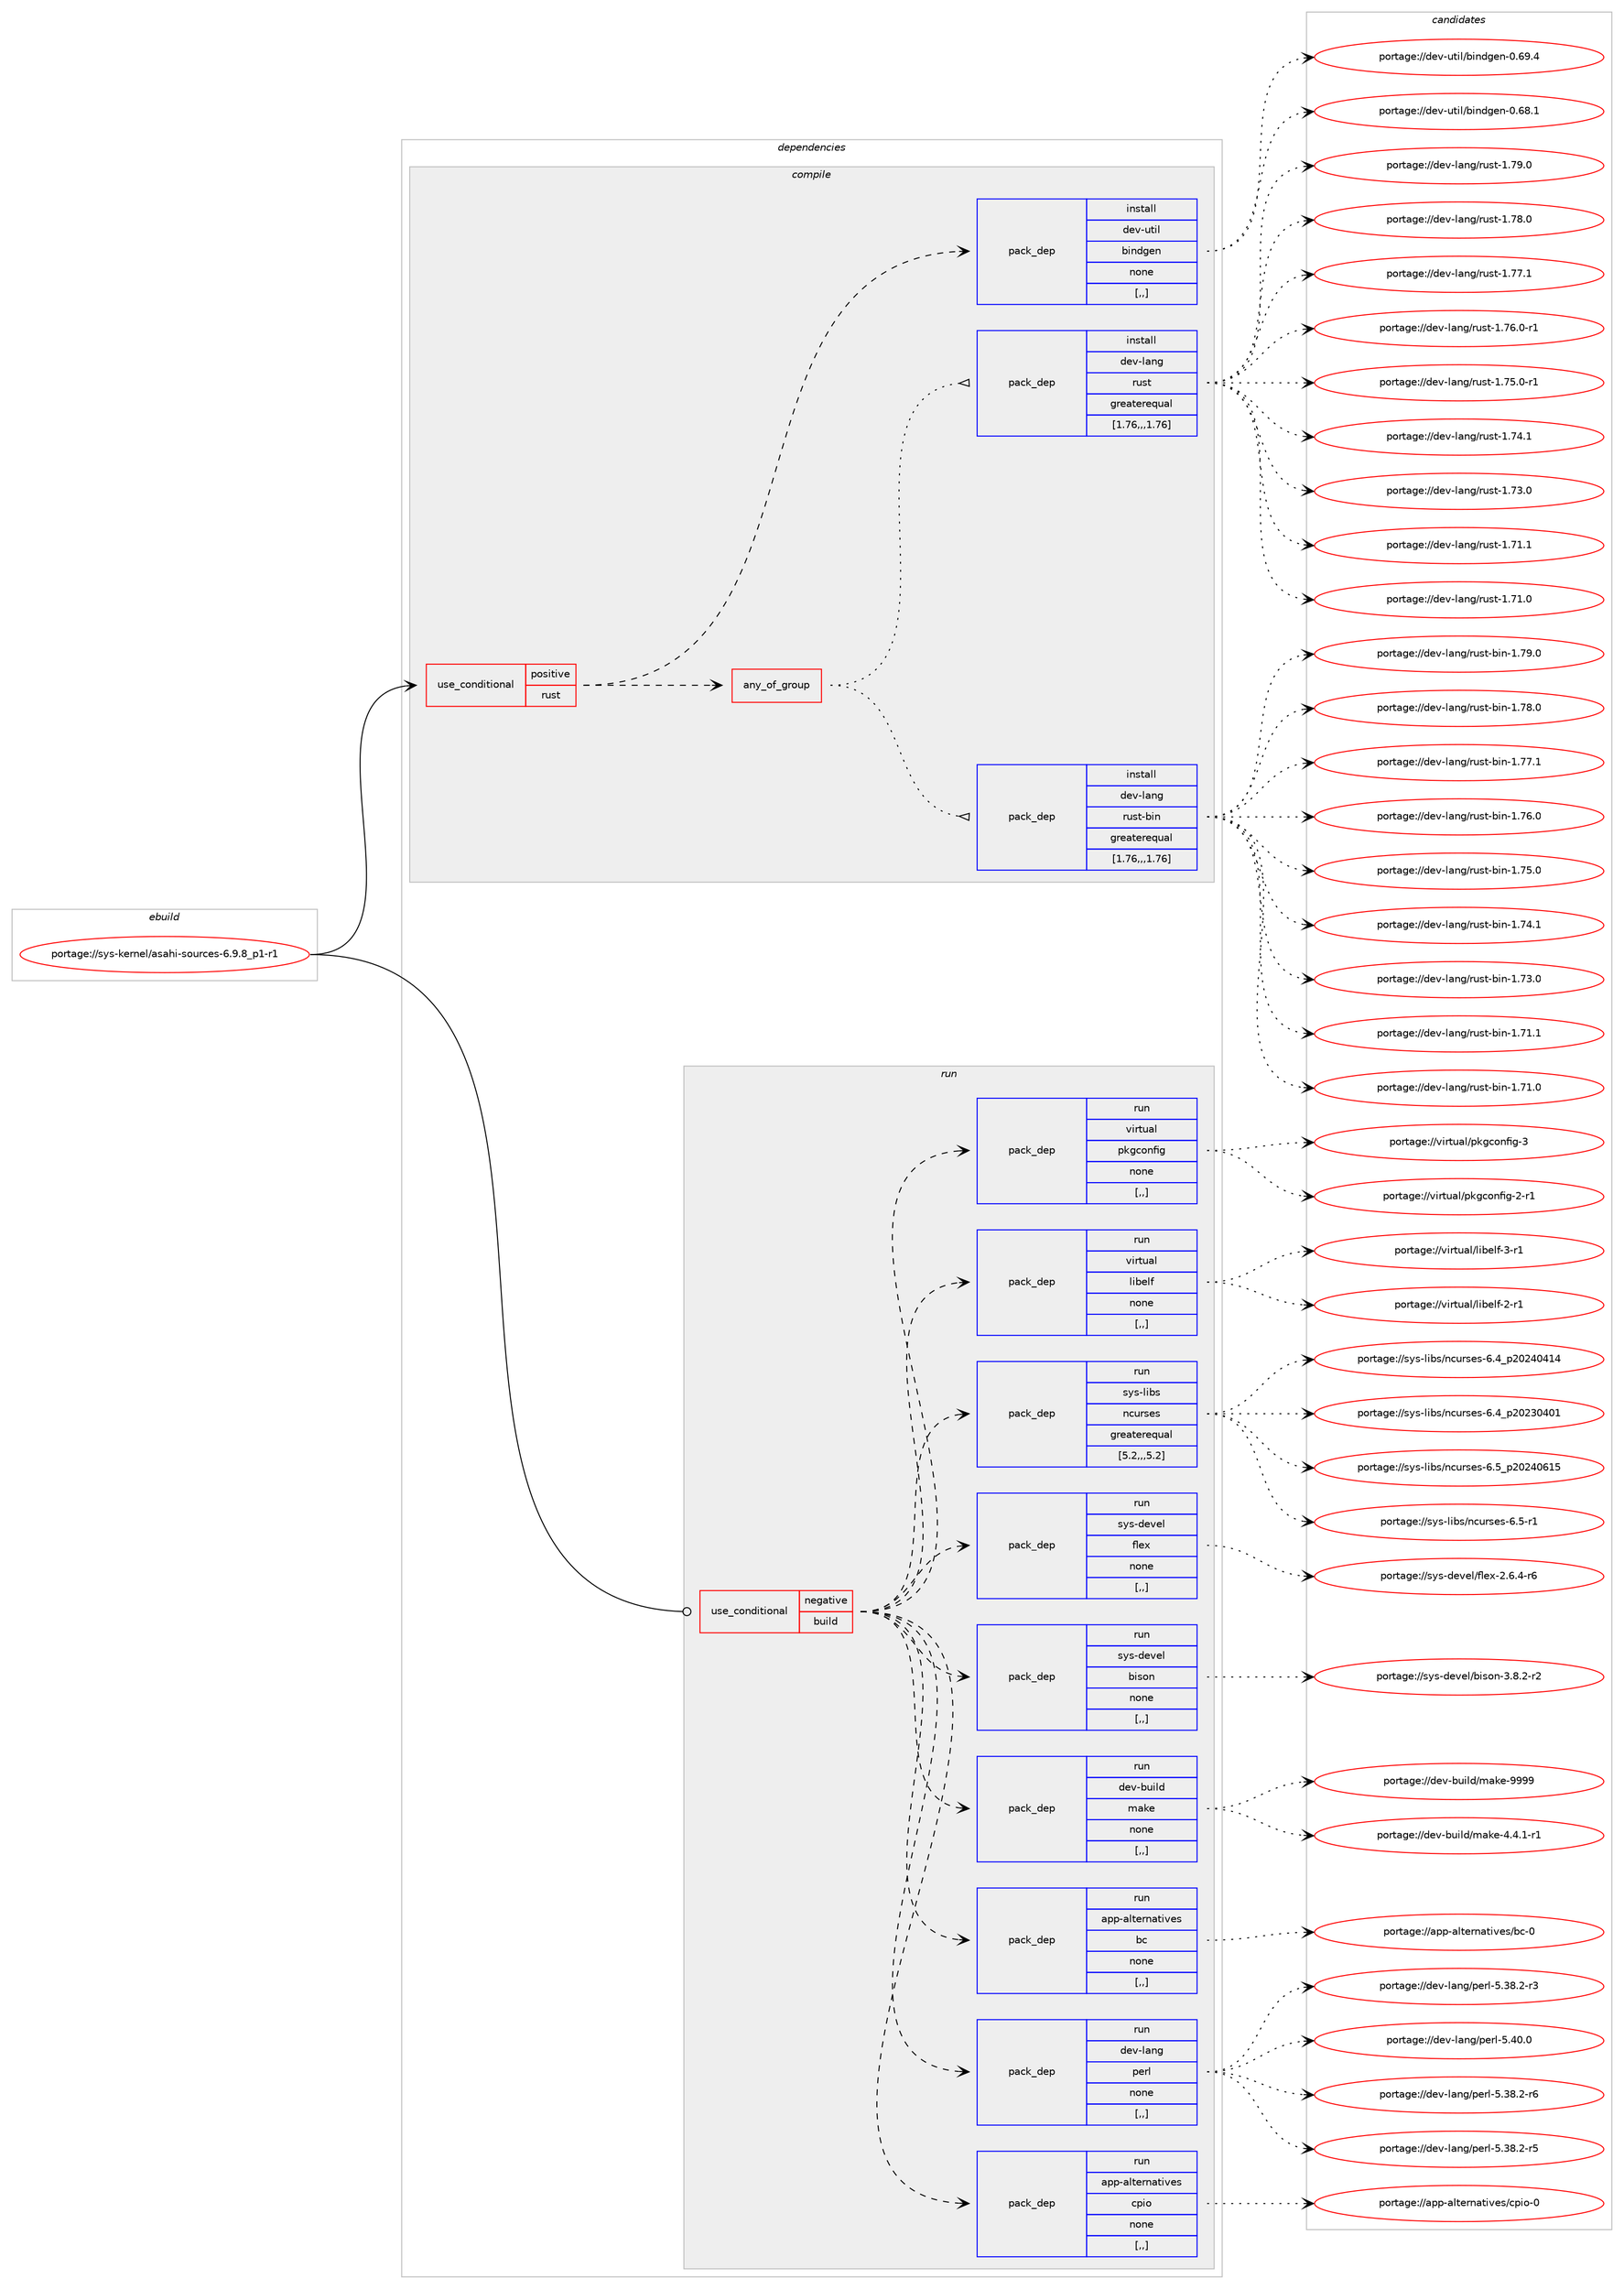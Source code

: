 digraph prolog {

# *************
# Graph options
# *************

newrank=true;
concentrate=true;
compound=true;
graph [rankdir=LR,fontname=Helvetica,fontsize=10,ranksep=1.5];#, ranksep=2.5, nodesep=0.2];
edge  [arrowhead=vee];
node  [fontname=Helvetica,fontsize=10];

# **********
# The ebuild
# **********

subgraph cluster_leftcol {
color=gray;
label=<<i>ebuild</i>>;
id [label="portage://sys-kernel/asahi-sources-6.9.8_p1-r1", color=red, width=4, href="../sys-kernel/asahi-sources-6.9.8_p1-r1.svg"];
}

# ****************
# The dependencies
# ****************

subgraph cluster_midcol {
color=gray;
label=<<i>dependencies</i>>;
subgraph cluster_compile {
fillcolor="#eeeeee";
style=filled;
label=<<i>compile</i>>;
subgraph cond116730 {
dependency437955 [label=<<TABLE BORDER="0" CELLBORDER="1" CELLSPACING="0" CELLPADDING="4"><TR><TD ROWSPAN="3" CELLPADDING="10">use_conditional</TD></TR><TR><TD>positive</TD></TR><TR><TD>rust</TD></TR></TABLE>>, shape=none, color=red];
subgraph any2742 {
dependency437956 [label=<<TABLE BORDER="0" CELLBORDER="1" CELLSPACING="0" CELLPADDING="4"><TR><TD CELLPADDING="10">any_of_group</TD></TR></TABLE>>, shape=none, color=red];subgraph pack318254 {
dependency437957 [label=<<TABLE BORDER="0" CELLBORDER="1" CELLSPACING="0" CELLPADDING="4" WIDTH="220"><TR><TD ROWSPAN="6" CELLPADDING="30">pack_dep</TD></TR><TR><TD WIDTH="110">install</TD></TR><TR><TD>dev-lang</TD></TR><TR><TD>rust-bin</TD></TR><TR><TD>greaterequal</TD></TR><TR><TD>[1.76,,,1.76]</TD></TR></TABLE>>, shape=none, color=blue];
}
dependency437956:e -> dependency437957:w [weight=20,style="dotted",arrowhead="oinv"];
subgraph pack318255 {
dependency437958 [label=<<TABLE BORDER="0" CELLBORDER="1" CELLSPACING="0" CELLPADDING="4" WIDTH="220"><TR><TD ROWSPAN="6" CELLPADDING="30">pack_dep</TD></TR><TR><TD WIDTH="110">install</TD></TR><TR><TD>dev-lang</TD></TR><TR><TD>rust</TD></TR><TR><TD>greaterequal</TD></TR><TR><TD>[1.76,,,1.76]</TD></TR></TABLE>>, shape=none, color=blue];
}
dependency437956:e -> dependency437958:w [weight=20,style="dotted",arrowhead="oinv"];
}
dependency437955:e -> dependency437956:w [weight=20,style="dashed",arrowhead="vee"];
subgraph pack318256 {
dependency437959 [label=<<TABLE BORDER="0" CELLBORDER="1" CELLSPACING="0" CELLPADDING="4" WIDTH="220"><TR><TD ROWSPAN="6" CELLPADDING="30">pack_dep</TD></TR><TR><TD WIDTH="110">install</TD></TR><TR><TD>dev-util</TD></TR><TR><TD>bindgen</TD></TR><TR><TD>none</TD></TR><TR><TD>[,,]</TD></TR></TABLE>>, shape=none, color=blue];
}
dependency437955:e -> dependency437959:w [weight=20,style="dashed",arrowhead="vee"];
}
id:e -> dependency437955:w [weight=20,style="solid",arrowhead="vee"];
}
subgraph cluster_compileandrun {
fillcolor="#eeeeee";
style=filled;
label=<<i>compile and run</i>>;
}
subgraph cluster_run {
fillcolor="#eeeeee";
style=filled;
label=<<i>run</i>>;
subgraph cond116731 {
dependency437960 [label=<<TABLE BORDER="0" CELLBORDER="1" CELLSPACING="0" CELLPADDING="4"><TR><TD ROWSPAN="3" CELLPADDING="10">use_conditional</TD></TR><TR><TD>negative</TD></TR><TR><TD>build</TD></TR></TABLE>>, shape=none, color=red];
subgraph pack318257 {
dependency437961 [label=<<TABLE BORDER="0" CELLBORDER="1" CELLSPACING="0" CELLPADDING="4" WIDTH="220"><TR><TD ROWSPAN="6" CELLPADDING="30">pack_dep</TD></TR><TR><TD WIDTH="110">run</TD></TR><TR><TD>app-alternatives</TD></TR><TR><TD>cpio</TD></TR><TR><TD>none</TD></TR><TR><TD>[,,]</TD></TR></TABLE>>, shape=none, color=blue];
}
dependency437960:e -> dependency437961:w [weight=20,style="dashed",arrowhead="vee"];
subgraph pack318258 {
dependency437962 [label=<<TABLE BORDER="0" CELLBORDER="1" CELLSPACING="0" CELLPADDING="4" WIDTH="220"><TR><TD ROWSPAN="6" CELLPADDING="30">pack_dep</TD></TR><TR><TD WIDTH="110">run</TD></TR><TR><TD>dev-lang</TD></TR><TR><TD>perl</TD></TR><TR><TD>none</TD></TR><TR><TD>[,,]</TD></TR></TABLE>>, shape=none, color=blue];
}
dependency437960:e -> dependency437962:w [weight=20,style="dashed",arrowhead="vee"];
subgraph pack318259 {
dependency437963 [label=<<TABLE BORDER="0" CELLBORDER="1" CELLSPACING="0" CELLPADDING="4" WIDTH="220"><TR><TD ROWSPAN="6" CELLPADDING="30">pack_dep</TD></TR><TR><TD WIDTH="110">run</TD></TR><TR><TD>app-alternatives</TD></TR><TR><TD>bc</TD></TR><TR><TD>none</TD></TR><TR><TD>[,,]</TD></TR></TABLE>>, shape=none, color=blue];
}
dependency437960:e -> dependency437963:w [weight=20,style="dashed",arrowhead="vee"];
subgraph pack318260 {
dependency437964 [label=<<TABLE BORDER="0" CELLBORDER="1" CELLSPACING="0" CELLPADDING="4" WIDTH="220"><TR><TD ROWSPAN="6" CELLPADDING="30">pack_dep</TD></TR><TR><TD WIDTH="110">run</TD></TR><TR><TD>dev-build</TD></TR><TR><TD>make</TD></TR><TR><TD>none</TD></TR><TR><TD>[,,]</TD></TR></TABLE>>, shape=none, color=blue];
}
dependency437960:e -> dependency437964:w [weight=20,style="dashed",arrowhead="vee"];
subgraph pack318261 {
dependency437965 [label=<<TABLE BORDER="0" CELLBORDER="1" CELLSPACING="0" CELLPADDING="4" WIDTH="220"><TR><TD ROWSPAN="6" CELLPADDING="30">pack_dep</TD></TR><TR><TD WIDTH="110">run</TD></TR><TR><TD>sys-devel</TD></TR><TR><TD>bison</TD></TR><TR><TD>none</TD></TR><TR><TD>[,,]</TD></TR></TABLE>>, shape=none, color=blue];
}
dependency437960:e -> dependency437965:w [weight=20,style="dashed",arrowhead="vee"];
subgraph pack318262 {
dependency437966 [label=<<TABLE BORDER="0" CELLBORDER="1" CELLSPACING="0" CELLPADDING="4" WIDTH="220"><TR><TD ROWSPAN="6" CELLPADDING="30">pack_dep</TD></TR><TR><TD WIDTH="110">run</TD></TR><TR><TD>sys-devel</TD></TR><TR><TD>flex</TD></TR><TR><TD>none</TD></TR><TR><TD>[,,]</TD></TR></TABLE>>, shape=none, color=blue];
}
dependency437960:e -> dependency437966:w [weight=20,style="dashed",arrowhead="vee"];
subgraph pack318263 {
dependency437967 [label=<<TABLE BORDER="0" CELLBORDER="1" CELLSPACING="0" CELLPADDING="4" WIDTH="220"><TR><TD ROWSPAN="6" CELLPADDING="30">pack_dep</TD></TR><TR><TD WIDTH="110">run</TD></TR><TR><TD>sys-libs</TD></TR><TR><TD>ncurses</TD></TR><TR><TD>greaterequal</TD></TR><TR><TD>[5.2,,,5.2]</TD></TR></TABLE>>, shape=none, color=blue];
}
dependency437960:e -> dependency437967:w [weight=20,style="dashed",arrowhead="vee"];
subgraph pack318264 {
dependency437968 [label=<<TABLE BORDER="0" CELLBORDER="1" CELLSPACING="0" CELLPADDING="4" WIDTH="220"><TR><TD ROWSPAN="6" CELLPADDING="30">pack_dep</TD></TR><TR><TD WIDTH="110">run</TD></TR><TR><TD>virtual</TD></TR><TR><TD>libelf</TD></TR><TR><TD>none</TD></TR><TR><TD>[,,]</TD></TR></TABLE>>, shape=none, color=blue];
}
dependency437960:e -> dependency437968:w [weight=20,style="dashed",arrowhead="vee"];
subgraph pack318265 {
dependency437969 [label=<<TABLE BORDER="0" CELLBORDER="1" CELLSPACING="0" CELLPADDING="4" WIDTH="220"><TR><TD ROWSPAN="6" CELLPADDING="30">pack_dep</TD></TR><TR><TD WIDTH="110">run</TD></TR><TR><TD>virtual</TD></TR><TR><TD>pkgconfig</TD></TR><TR><TD>none</TD></TR><TR><TD>[,,]</TD></TR></TABLE>>, shape=none, color=blue];
}
dependency437960:e -> dependency437969:w [weight=20,style="dashed",arrowhead="vee"];
}
id:e -> dependency437960:w [weight=20,style="solid",arrowhead="odot"];
}
}

# **************
# The candidates
# **************

subgraph cluster_choices {
rank=same;
color=gray;
label=<<i>candidates</i>>;

subgraph choice318254 {
color=black;
nodesep=1;
choice100101118451089711010347114117115116459810511045494655574648 [label="portage://dev-lang/rust-bin-1.79.0", color=red, width=4,href="../dev-lang/rust-bin-1.79.0.svg"];
choice100101118451089711010347114117115116459810511045494655564648 [label="portage://dev-lang/rust-bin-1.78.0", color=red, width=4,href="../dev-lang/rust-bin-1.78.0.svg"];
choice100101118451089711010347114117115116459810511045494655554649 [label="portage://dev-lang/rust-bin-1.77.1", color=red, width=4,href="../dev-lang/rust-bin-1.77.1.svg"];
choice100101118451089711010347114117115116459810511045494655544648 [label="portage://dev-lang/rust-bin-1.76.0", color=red, width=4,href="../dev-lang/rust-bin-1.76.0.svg"];
choice100101118451089711010347114117115116459810511045494655534648 [label="portage://dev-lang/rust-bin-1.75.0", color=red, width=4,href="../dev-lang/rust-bin-1.75.0.svg"];
choice100101118451089711010347114117115116459810511045494655524649 [label="portage://dev-lang/rust-bin-1.74.1", color=red, width=4,href="../dev-lang/rust-bin-1.74.1.svg"];
choice100101118451089711010347114117115116459810511045494655514648 [label="portage://dev-lang/rust-bin-1.73.0", color=red, width=4,href="../dev-lang/rust-bin-1.73.0.svg"];
choice100101118451089711010347114117115116459810511045494655494649 [label="portage://dev-lang/rust-bin-1.71.1", color=red, width=4,href="../dev-lang/rust-bin-1.71.1.svg"];
choice100101118451089711010347114117115116459810511045494655494648 [label="portage://dev-lang/rust-bin-1.71.0", color=red, width=4,href="../dev-lang/rust-bin-1.71.0.svg"];
dependency437957:e -> choice100101118451089711010347114117115116459810511045494655574648:w [style=dotted,weight="100"];
dependency437957:e -> choice100101118451089711010347114117115116459810511045494655564648:w [style=dotted,weight="100"];
dependency437957:e -> choice100101118451089711010347114117115116459810511045494655554649:w [style=dotted,weight="100"];
dependency437957:e -> choice100101118451089711010347114117115116459810511045494655544648:w [style=dotted,weight="100"];
dependency437957:e -> choice100101118451089711010347114117115116459810511045494655534648:w [style=dotted,weight="100"];
dependency437957:e -> choice100101118451089711010347114117115116459810511045494655524649:w [style=dotted,weight="100"];
dependency437957:e -> choice100101118451089711010347114117115116459810511045494655514648:w [style=dotted,weight="100"];
dependency437957:e -> choice100101118451089711010347114117115116459810511045494655494649:w [style=dotted,weight="100"];
dependency437957:e -> choice100101118451089711010347114117115116459810511045494655494648:w [style=dotted,weight="100"];
}
subgraph choice318255 {
color=black;
nodesep=1;
choice10010111845108971101034711411711511645494655574648 [label="portage://dev-lang/rust-1.79.0", color=red, width=4,href="../dev-lang/rust-1.79.0.svg"];
choice10010111845108971101034711411711511645494655564648 [label="portage://dev-lang/rust-1.78.0", color=red, width=4,href="../dev-lang/rust-1.78.0.svg"];
choice10010111845108971101034711411711511645494655554649 [label="portage://dev-lang/rust-1.77.1", color=red, width=4,href="../dev-lang/rust-1.77.1.svg"];
choice100101118451089711010347114117115116454946555446484511449 [label="portage://dev-lang/rust-1.76.0-r1", color=red, width=4,href="../dev-lang/rust-1.76.0-r1.svg"];
choice100101118451089711010347114117115116454946555346484511449 [label="portage://dev-lang/rust-1.75.0-r1", color=red, width=4,href="../dev-lang/rust-1.75.0-r1.svg"];
choice10010111845108971101034711411711511645494655524649 [label="portage://dev-lang/rust-1.74.1", color=red, width=4,href="../dev-lang/rust-1.74.1.svg"];
choice10010111845108971101034711411711511645494655514648 [label="portage://dev-lang/rust-1.73.0", color=red, width=4,href="../dev-lang/rust-1.73.0.svg"];
choice10010111845108971101034711411711511645494655494649 [label="portage://dev-lang/rust-1.71.1", color=red, width=4,href="../dev-lang/rust-1.71.1.svg"];
choice10010111845108971101034711411711511645494655494648 [label="portage://dev-lang/rust-1.71.0", color=red, width=4,href="../dev-lang/rust-1.71.0.svg"];
dependency437958:e -> choice10010111845108971101034711411711511645494655574648:w [style=dotted,weight="100"];
dependency437958:e -> choice10010111845108971101034711411711511645494655564648:w [style=dotted,weight="100"];
dependency437958:e -> choice10010111845108971101034711411711511645494655554649:w [style=dotted,weight="100"];
dependency437958:e -> choice100101118451089711010347114117115116454946555446484511449:w [style=dotted,weight="100"];
dependency437958:e -> choice100101118451089711010347114117115116454946555346484511449:w [style=dotted,weight="100"];
dependency437958:e -> choice10010111845108971101034711411711511645494655524649:w [style=dotted,weight="100"];
dependency437958:e -> choice10010111845108971101034711411711511645494655514648:w [style=dotted,weight="100"];
dependency437958:e -> choice10010111845108971101034711411711511645494655494649:w [style=dotted,weight="100"];
dependency437958:e -> choice10010111845108971101034711411711511645494655494648:w [style=dotted,weight="100"];
}
subgraph choice318256 {
color=black;
nodesep=1;
choice10010111845117116105108479810511010010310111045484654574652 [label="portage://dev-util/bindgen-0.69.4", color=red, width=4,href="../dev-util/bindgen-0.69.4.svg"];
choice10010111845117116105108479810511010010310111045484654564649 [label="portage://dev-util/bindgen-0.68.1", color=red, width=4,href="../dev-util/bindgen-0.68.1.svg"];
dependency437959:e -> choice10010111845117116105108479810511010010310111045484654574652:w [style=dotted,weight="100"];
dependency437959:e -> choice10010111845117116105108479810511010010310111045484654564649:w [style=dotted,weight="100"];
}
subgraph choice318257 {
color=black;
nodesep=1;
choice9711211245971081161011141109711610511810111547991121051114548 [label="portage://app-alternatives/cpio-0", color=red, width=4,href="../app-alternatives/cpio-0.svg"];
dependency437961:e -> choice9711211245971081161011141109711610511810111547991121051114548:w [style=dotted,weight="100"];
}
subgraph choice318258 {
color=black;
nodesep=1;
choice10010111845108971101034711210111410845534652484648 [label="portage://dev-lang/perl-5.40.0", color=red, width=4,href="../dev-lang/perl-5.40.0.svg"];
choice100101118451089711010347112101114108455346515646504511454 [label="portage://dev-lang/perl-5.38.2-r6", color=red, width=4,href="../dev-lang/perl-5.38.2-r6.svg"];
choice100101118451089711010347112101114108455346515646504511453 [label="portage://dev-lang/perl-5.38.2-r5", color=red, width=4,href="../dev-lang/perl-5.38.2-r5.svg"];
choice100101118451089711010347112101114108455346515646504511451 [label="portage://dev-lang/perl-5.38.2-r3", color=red, width=4,href="../dev-lang/perl-5.38.2-r3.svg"];
dependency437962:e -> choice10010111845108971101034711210111410845534652484648:w [style=dotted,weight="100"];
dependency437962:e -> choice100101118451089711010347112101114108455346515646504511454:w [style=dotted,weight="100"];
dependency437962:e -> choice100101118451089711010347112101114108455346515646504511453:w [style=dotted,weight="100"];
dependency437962:e -> choice100101118451089711010347112101114108455346515646504511451:w [style=dotted,weight="100"];
}
subgraph choice318259 {
color=black;
nodesep=1;
choice971121124597108116101114110971161051181011154798994548 [label="portage://app-alternatives/bc-0", color=red, width=4,href="../app-alternatives/bc-0.svg"];
dependency437963:e -> choice971121124597108116101114110971161051181011154798994548:w [style=dotted,weight="100"];
}
subgraph choice318260 {
color=black;
nodesep=1;
choice100101118459811710510810047109971071014557575757 [label="portage://dev-build/make-9999", color=red, width=4,href="../dev-build/make-9999.svg"];
choice100101118459811710510810047109971071014552465246494511449 [label="portage://dev-build/make-4.4.1-r1", color=red, width=4,href="../dev-build/make-4.4.1-r1.svg"];
dependency437964:e -> choice100101118459811710510810047109971071014557575757:w [style=dotted,weight="100"];
dependency437964:e -> choice100101118459811710510810047109971071014552465246494511449:w [style=dotted,weight="100"];
}
subgraph choice318261 {
color=black;
nodesep=1;
choice1151211154510010111810110847981051151111104551465646504511450 [label="portage://sys-devel/bison-3.8.2-r2", color=red, width=4,href="../sys-devel/bison-3.8.2-r2.svg"];
dependency437965:e -> choice1151211154510010111810110847981051151111104551465646504511450:w [style=dotted,weight="100"];
}
subgraph choice318262 {
color=black;
nodesep=1;
choice11512111545100101118101108471021081011204550465446524511454 [label="portage://sys-devel/flex-2.6.4-r6", color=red, width=4,href="../sys-devel/flex-2.6.4-r6.svg"];
dependency437966:e -> choice11512111545100101118101108471021081011204550465446524511454:w [style=dotted,weight="100"];
}
subgraph choice318263 {
color=black;
nodesep=1;
choice1151211154510810598115471109911711411510111545544653951125048505248544953 [label="portage://sys-libs/ncurses-6.5_p20240615", color=red, width=4,href="../sys-libs/ncurses-6.5_p20240615.svg"];
choice11512111545108105981154711099117114115101115455446534511449 [label="portage://sys-libs/ncurses-6.5-r1", color=red, width=4,href="../sys-libs/ncurses-6.5-r1.svg"];
choice1151211154510810598115471109911711411510111545544652951125048505248524952 [label="portage://sys-libs/ncurses-6.4_p20240414", color=red, width=4,href="../sys-libs/ncurses-6.4_p20240414.svg"];
choice1151211154510810598115471109911711411510111545544652951125048505148524849 [label="portage://sys-libs/ncurses-6.4_p20230401", color=red, width=4,href="../sys-libs/ncurses-6.4_p20230401.svg"];
dependency437967:e -> choice1151211154510810598115471109911711411510111545544653951125048505248544953:w [style=dotted,weight="100"];
dependency437967:e -> choice11512111545108105981154711099117114115101115455446534511449:w [style=dotted,weight="100"];
dependency437967:e -> choice1151211154510810598115471109911711411510111545544652951125048505248524952:w [style=dotted,weight="100"];
dependency437967:e -> choice1151211154510810598115471109911711411510111545544652951125048505148524849:w [style=dotted,weight="100"];
}
subgraph choice318264 {
color=black;
nodesep=1;
choice11810511411611797108471081059810110810245514511449 [label="portage://virtual/libelf-3-r1", color=red, width=4,href="../virtual/libelf-3-r1.svg"];
choice11810511411611797108471081059810110810245504511449 [label="portage://virtual/libelf-2-r1", color=red, width=4,href="../virtual/libelf-2-r1.svg"];
dependency437968:e -> choice11810511411611797108471081059810110810245514511449:w [style=dotted,weight="100"];
dependency437968:e -> choice11810511411611797108471081059810110810245504511449:w [style=dotted,weight="100"];
}
subgraph choice318265 {
color=black;
nodesep=1;
choice1181051141161179710847112107103991111101021051034551 [label="portage://virtual/pkgconfig-3", color=red, width=4,href="../virtual/pkgconfig-3.svg"];
choice11810511411611797108471121071039911111010210510345504511449 [label="portage://virtual/pkgconfig-2-r1", color=red, width=4,href="../virtual/pkgconfig-2-r1.svg"];
dependency437969:e -> choice1181051141161179710847112107103991111101021051034551:w [style=dotted,weight="100"];
dependency437969:e -> choice11810511411611797108471121071039911111010210510345504511449:w [style=dotted,weight="100"];
}
}

}
